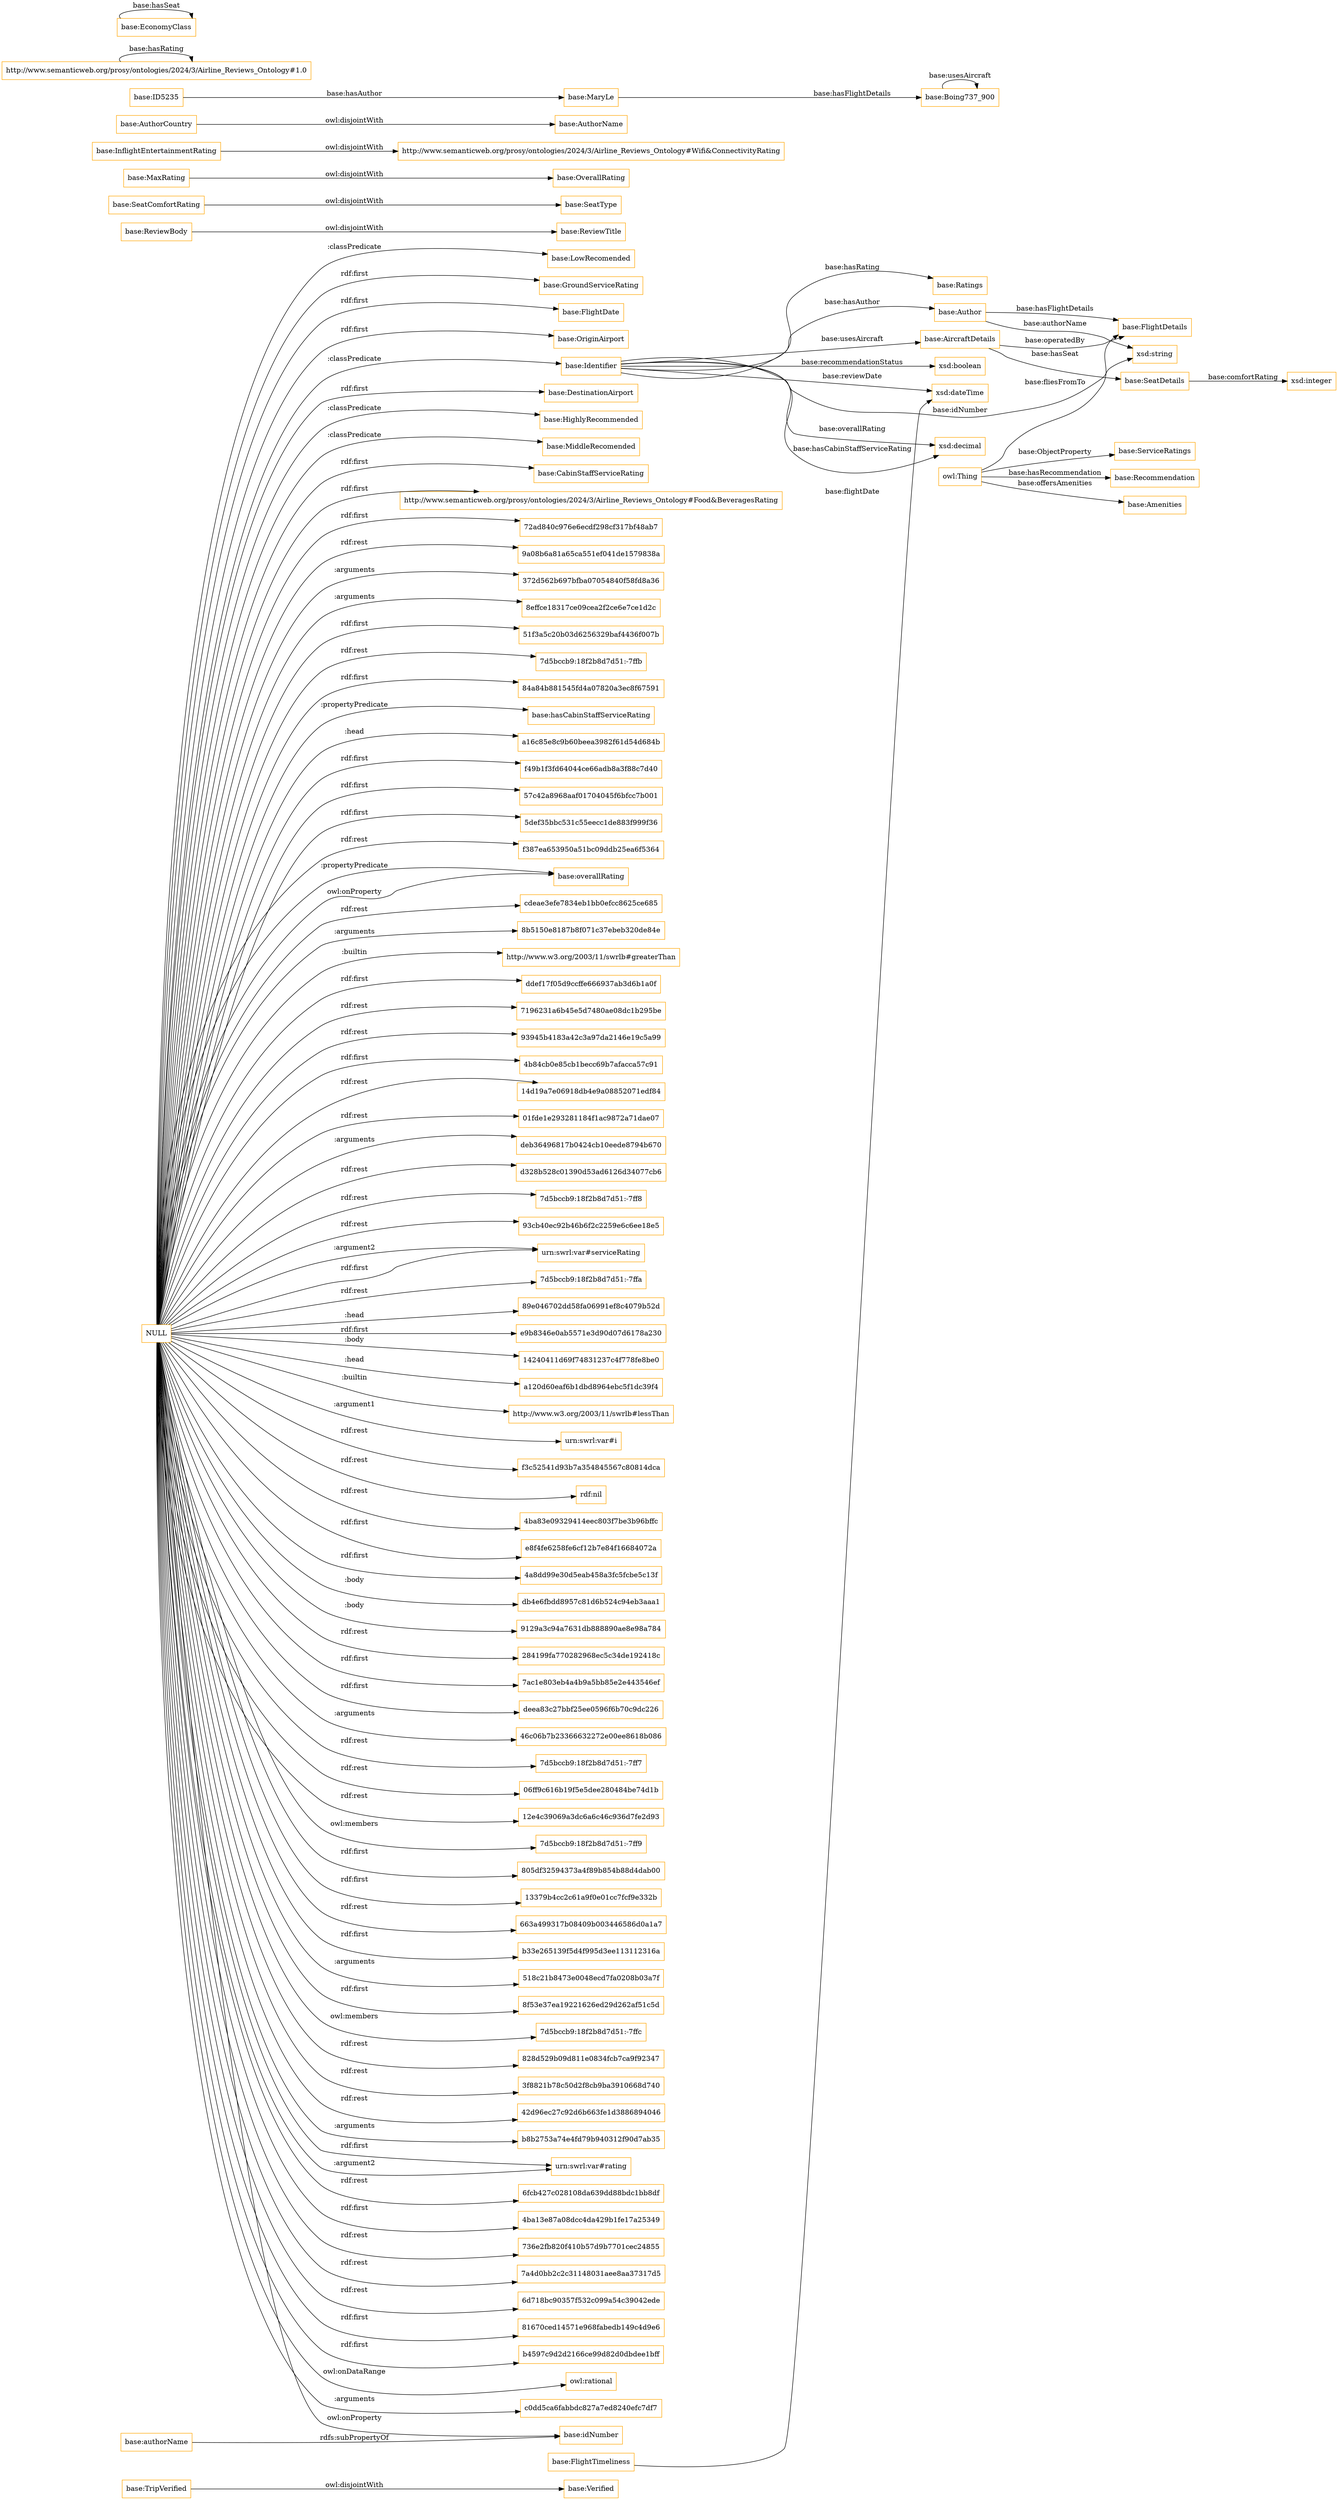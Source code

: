 digraph ar2dtool_diagram { 
rankdir=LR;
size="1501"
node [shape = rectangle, color="orange"]; "base:Verified" "base:LowRecomended" "base:ReviewBody" "base:GroundServiceRating" "base:FlightDate" "base:FlightDetails" "base:ServiceRatings" "base:SeatDetails" "base:OriginAirport" "base:SeatComfortRating" "base:OverallRating" "base:SeatType" "base:FlightTimeliness" "http://www.semanticweb.org/prosy/ontologies/2024/3/Airline_Reviews_Ontology#Wifi&ConnectivityRating" "base:Identifier" "base:DestinationAirport" "base:HighlyRecommended" "base:Recommendation" "base:ReviewTitle" "base:Amenities" "base:Ratings" "base:MiddleRecomended" "base:CabinStaffServiceRating" "base:MaxRating" "base:Author" "base:InflightEntertainmentRating" "base:TripVerified" "base:AircraftDetails" "base:AuthorCountry" "base:AuthorName" "http://www.semanticweb.org/prosy/ontologies/2024/3/Airline_Reviews_Ontology#Food&BeveragesRating" ; /*classes style*/
	"NULL" -> "72ad840c976e6ecdf298cf317bf48ab7" [ label = "rdf:first" ];
	"NULL" -> "base:DestinationAirport" [ label = "rdf:first" ];
	"NULL" -> "9a08b6a81a65ca551ef041de1579838a" [ label = "rdf:rest" ];
	"NULL" -> "372d562b697bfba07054840f58fd8a36" [ label = ":arguments" ];
	"NULL" -> "8effce18317ce09cea2f2ce6e7ce1d2c" [ label = ":arguments" ];
	"NULL" -> "51f3a5c20b03d6256329baf4436f007b" [ label = "rdf:first" ];
	"NULL" -> "7d5bccb9:18f2b8d7d51:-7ffb" [ label = "rdf:rest" ];
	"NULL" -> "84a84b881545fd4a07820a3ec8f67591" [ label = "rdf:first" ];
	"NULL" -> "base:hasCabinStaffServiceRating" [ label = ":propertyPredicate" ];
	"NULL" -> "a16c85e8c9b60beea3982f61d54d684b" [ label = ":head" ];
	"NULL" -> "f49b1f3fd64044ce66adb8a3f88c7d40" [ label = "rdf:first" ];
	"NULL" -> "57c42a8968aaf01704045f6bfcc7b001" [ label = "rdf:first" ];
	"NULL" -> "5def35bbc531c55eecc1de883f999f36" [ label = "rdf:first" ];
	"NULL" -> "f387ea653950a51bc09ddb25ea6f5364" [ label = "rdf:rest" ];
	"NULL" -> "base:overallRating" [ label = ":propertyPredicate" ];
	"NULL" -> "cdeae3efe7834eb1bb0efcc8625ce685" [ label = "rdf:rest" ];
	"NULL" -> "base:CabinStaffServiceRating" [ label = "rdf:first" ];
	"NULL" -> "8b5150e8187b8f071c37ebeb320de84e" [ label = ":arguments" ];
	"NULL" -> "http://www.w3.org/2003/11/swrlb#greaterThan" [ label = ":builtin" ];
	"NULL" -> "ddef17f05d9ccffe666937ab3d6b1a0f" [ label = "rdf:first" ];
	"NULL" -> "7196231a6b45e5d7480ae08dc1b295be" [ label = "rdf:rest" ];
	"NULL" -> "base:OriginAirport" [ label = "rdf:first" ];
	"NULL" -> "93945b4183a42c3a97da2146e19c5a99" [ label = "rdf:rest" ];
	"NULL" -> "4b84cb0e85cb1becc69b7afacca57c91" [ label = "rdf:first" ];
	"NULL" -> "14d19a7e06918db4e9a08852071edf84" [ label = "rdf:rest" ];
	"NULL" -> "01fde1e293281184f1ac9872a71dae07" [ label = "rdf:rest" ];
	"NULL" -> "deb36496817b0424cb10eede8794b670" [ label = ":arguments" ];
	"NULL" -> "d328b528c01390d53ad6126d34077cb6" [ label = "rdf:rest" ];
	"NULL" -> "http://www.semanticweb.org/prosy/ontologies/2024/3/Airline_Reviews_Ontology#Food&BeveragesRating" [ label = "rdf:first" ];
	"NULL" -> "7d5bccb9:18f2b8d7d51:-7ff8" [ label = "rdf:rest" ];
	"NULL" -> "base:HighlyRecommended" [ label = ":classPredicate" ];
	"NULL" -> "93cb40ec92b46b6f2c2259e6c6ee18e5" [ label = "rdf:rest" ];
	"NULL" -> "base:MiddleRecomended" [ label = ":classPredicate" ];
	"NULL" -> "urn:swrl:var#serviceRating" [ label = ":argument2" ];
	"NULL" -> "base:overallRating" [ label = "owl:onProperty" ];
	"NULL" -> "7d5bccb9:18f2b8d7d51:-7ffa" [ label = "rdf:rest" ];
	"NULL" -> "89e046702dd58fa06991ef8c4079b52d" [ label = ":head" ];
	"NULL" -> "e9b8346e0ab5571e3d90d07d6178a230" [ label = "rdf:first" ];
	"NULL" -> "14240411d69f74831237c4f778fe8be0" [ label = ":body" ];
	"NULL" -> "a120d60eaf6b1dbd8964ebc5f1dc39f4" [ label = ":head" ];
	"NULL" -> "http://www.w3.org/2003/11/swrlb#lessThan" [ label = ":builtin" ];
	"NULL" -> "urn:swrl:var#i" [ label = ":argument1" ];
	"NULL" -> "f3c52541d93b7a354845567c80814dca" [ label = "rdf:rest" ];
	"NULL" -> "rdf:nil" [ label = "rdf:rest" ];
	"NULL" -> "4ba83e09329414eec803f7be3b96bffc" [ label = "rdf:rest" ];
	"NULL" -> "e8f4fe6258fe6cf12b7e84f16684072a" [ label = "rdf:first" ];
	"NULL" -> "4a8dd99e30d5eab458a3fc5fcbe5c13f" [ label = "rdf:first" ];
	"NULL" -> "db4e6fbdd8957c81d6b524c94eb3aaa1" [ label = ":body" ];
	"NULL" -> "9129a3c94a7631db888890ae8e98a784" [ label = ":body" ];
	"NULL" -> "284199fa770282968ec5c34de192418c" [ label = "rdf:rest" ];
	"NULL" -> "base:FlightDate" [ label = "rdf:first" ];
	"NULL" -> "7ac1e803eb4a4b9a5bb85e2e443546ef" [ label = "rdf:first" ];
	"NULL" -> "deea83c27bbf25ee0596f6b70c9dc226" [ label = "rdf:first" ];
	"NULL" -> "46c06b7b23366632272e00ee8618b086" [ label = ":arguments" ];
	"NULL" -> "7d5bccb9:18f2b8d7d51:-7ff7" [ label = "rdf:rest" ];
	"NULL" -> "06ff9c616b19f5e5dee280484be74d1b" [ label = "rdf:rest" ];
	"NULL" -> "12e4c39069a3dc6a6c46c936d7fe2d93" [ label = "rdf:rest" ];
	"NULL" -> "7d5bccb9:18f2b8d7d51:-7ff9" [ label = "owl:members" ];
	"NULL" -> "805df32594373a4f89b854b88d4dab00" [ label = "rdf:first" ];
	"NULL" -> "13379b4cc2c61a9f0e01cc7fcf9e332b" [ label = "rdf:first" ];
	"NULL" -> "663a499317b08409b003446586d0a1a7" [ label = "rdf:rest" ];
	"NULL" -> "b33e265139f5d4f995d3ee113112316a" [ label = "rdf:first" ];
	"NULL" -> "518c21b8473e0048ecd7fa0208b03a7f" [ label = ":arguments" ];
	"NULL" -> "base:LowRecomended" [ label = ":classPredicate" ];
	"NULL" -> "8f53e37ea19221626ed29d262af51c5d" [ label = "rdf:first" ];
	"NULL" -> "7d5bccb9:18f2b8d7d51:-7ffc" [ label = "owl:members" ];
	"NULL" -> "828d529b09d811e0834fcb7ca9f92347" [ label = "rdf:rest" ];
	"NULL" -> "3f8821b78c50d2f8cb9ba3910668d740" [ label = "rdf:rest" ];
	"NULL" -> "42d96ec27c92d6b663fe1d3886894046" [ label = "rdf:rest" ];
	"NULL" -> "b8b2753a74e4fd79b940312f90d7ab35" [ label = ":arguments" ];
	"NULL" -> "urn:swrl:var#rating" [ label = "rdf:first" ];
	"NULL" -> "6fcb427c028108da639dd88bdc1bb8df" [ label = "rdf:rest" ];
	"NULL" -> "4ba13e87a08dcc4da429b1fe17a25349" [ label = "rdf:first" ];
	"NULL" -> "base:GroundServiceRating" [ label = "rdf:first" ];
	"NULL" -> "736e2fb820f410b57d9b7701cec24855" [ label = "rdf:rest" ];
	"NULL" -> "7a4d0bb2c2c31148031aee8aa37317d5" [ label = "rdf:rest" ];
	"NULL" -> "urn:swrl:var#rating" [ label = ":argument2" ];
	"NULL" -> "base:Identifier" [ label = ":classPredicate" ];
	"NULL" -> "urn:swrl:var#serviceRating" [ label = "rdf:first" ];
	"NULL" -> "6d718bc90357f532c099a54c39042ede" [ label = "rdf:rest" ];
	"NULL" -> "81670ced14571e968fabedb149c4d9e6" [ label = "rdf:first" ];
	"NULL" -> "b4597c9d2d2166ce99d82d0dbdee1bff" [ label = "rdf:first" ];
	"NULL" -> "owl:rational" [ label = "owl:onDataRange" ];
	"NULL" -> "c0dd5ca6fabbdc827a7ed8240efc7df7" [ label = ":arguments" ];
	"NULL" -> "base:idNumber" [ label = "owl:onProperty" ];
	"base:ReviewBody" -> "base:ReviewTitle" [ label = "owl:disjointWith" ];
	"base:SeatComfortRating" -> "base:SeatType" [ label = "owl:disjointWith" ];
	"base:Boing737_900" -> "base:Boing737_900" [ label = "base:usesAircraft" ];
	"base:authorName" -> "base:idNumber" [ label = "rdfs:subPropertyOf" ];
	"base:AuthorCountry" -> "base:AuthorName" [ label = "owl:disjointWith" ];
	"base:ID5235" -> "base:MaryLe" [ label = "base:hasAuthor" ];
	"base:TripVerified" -> "base:Verified" [ label = "owl:disjointWith" ];
	"base:MaxRating" -> "base:OverallRating" [ label = "owl:disjointWith" ];
	"http://www.semanticweb.org/prosy/ontologies/2024/3/Airline_Reviews_Ontology#1.0" -> "http://www.semanticweb.org/prosy/ontologies/2024/3/Airline_Reviews_Ontology#1.0" [ label = "base:hasRating" ];
	"base:MaryLe" -> "base:Boing737_900" [ label = "base:hasFlightDetails" ];
	"base:EconomyClass" -> "base:EconomyClass" [ label = "base:hasSeat" ];
	"base:InflightEntertainmentRating" -> "http://www.semanticweb.org/prosy/ontologies/2024/3/Airline_Reviews_Ontology#Wifi&ConnectivityRating" [ label = "owl:disjointWith" ];
	"base:AircraftDetails" -> "base:SeatDetails" [ label = "base:hasSeat" ];
	"base:Identifier" -> "xsd:boolean" [ label = "base:recommendationStatus" ];
	"base:FlightTimeliness" -> "xsd:dateTime" [ label = "base:flightDate" ];
	"base:Identifier" -> "xsd:string" [ label = "base:idNumber" ];
	"base:Identifier" -> "xsd:decimal" [ label = "base:overallRating" ];
	"base:Identifier" -> "xsd:dateTime" [ label = "base:reviewDate" ];
	"owl:Thing" -> "base:Recommendation" [ label = "base:hasRecommendation" ];
	"base:Author" -> "xsd:string" [ label = "base:authorName" ];
	"owl:Thing" -> "base:Amenities" [ label = "base:offersAmenities" ];
	"owl:Thing" -> "base:FlightDetails" [ label = "base:fliesFromTo" ];
	"base:Author" -> "base:FlightDetails" [ label = "base:hasFlightDetails" ];
	"base:Identifier" -> "base:Author" [ label = "base:hasAuthor" ];
	"base:AircraftDetails" -> "base:FlightDetails" [ label = "base:operatedBy" ];
	"base:Identifier" -> "base:AircraftDetails" [ label = "base:usesAircraft" ];
	"base:SeatDetails" -> "xsd:integer" [ label = "base:comfortRating" ];
	"base:Identifier" -> "xsd:decimal" [ label = "base:hasCabinStaffServiceRating" ];
	"owl:Thing" -> "base:ServiceRatings" [ label = "base:ObjectProperty" ];
	"base:Identifier" -> "base:Ratings" [ label = "base:hasRating" ];

}
